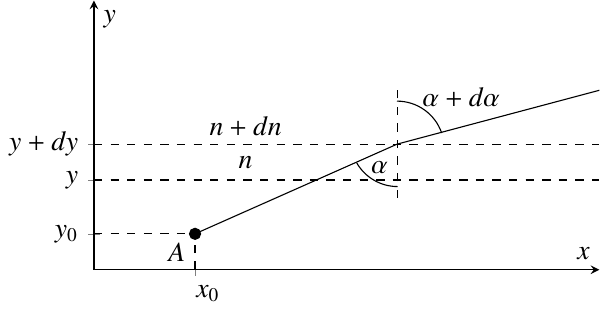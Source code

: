 \documentclass{standalone}

\usepackage{pgfplots}
\usepackage{tikz}
\usepackage{xcolor}
\usepackage{txfonts}

%used for drawing n(r)-Area
\definecolor{lGray}{gray}{0.8}
\definecolor{llGray}{gray}{0.9}
\usepgfplotslibrary{fillbetween}

\tikzset{
  ring shading/.code args={from #1 at #2 to #3 at #4}{
    \def\colin{#1}
    \def\radin{#2}
    \def\colout{#3}
    \def\radout{#4}
    \pgfmathsetmacro{\proportion}{\radin/\radout}
    \pgfmathsetmacro{\outer}{.8818cm}
    \pgfmathsetmacro{\inner}{.8818cm*\proportion}
    \pgfmathsetmacro{\innerlow}{\inner-0.01pt}
    \pgfdeclareradialshading{ring}{\pgfpoint{0cm}{0cm}}%
    {
      color(0pt)=(white);
      color(\innerlow)=(white);
      color(\inner)=(#1);
      color(\outer)=(#3)
    }
    \pgfkeysalso{/tikz/shading=ring}
  },
}

\begin{document}

\begin{tikzpicture}
  \begin{axis}[xlabel=$x$, ylabel = $y$, axis lines=middle, height=5cm, width = 8cm,
  ymin=0, ymax=1.5, xmin=0, xmax=1, yticklabels={$y_0$, $y$, $y + dy$}, ytick =
  {0.2,0.5,0.7}, xtick={0.2}, xticklabel={\rlap{$x_0$}}]
    \draw[dashed] (axis cs:0,0.5) -- (axis cs:1,0.5);
    \draw[dashed] (axis cs:0,0.7) -- (axis cs:1,0.7);
    \draw[dashed] (axis cs:0,0.5) -- (axis cs:1,0.5);
    \draw[dashed] (axis cs:0.2,0) -- (axis cs:0.2,0.2);
    \draw[dashed] (axis cs:0,0.2) -- (axis cs:0.2,0.2);
    \filldraw (axis cs:0.2,0.2) circle (2pt) node[anchor=north east] {$A$};
    \draw (axis cs:0.2,0.2) -- (axis cs:0.6,0.7);
    \draw (axis cs:0.6,0.7) -- (axis cs:1,1);
    \draw (axis cs:0.52, 0.595) arc (210:270:0.6cm) node[anchor=north east, yshift =
    +0.44cm] {$\alpha$};
    \draw (axis cs:0.688,0.762) arc (19:90:0.6cm) node[anchor=west, yshift=+0.05cm,
    xshift=+0.2cm] {$\alpha + d\alpha$};  
    \draw[dashed](axis cs:0.6,0.4) -- (axis cs:0.6,1);
    \draw (axis cs:0.3, 0.6) node {$n$};
    \draw (axis cs:0.3, 0.8) node {$n + dn$};
  \end{axis}
\end{tikzpicture}

\end{document}
